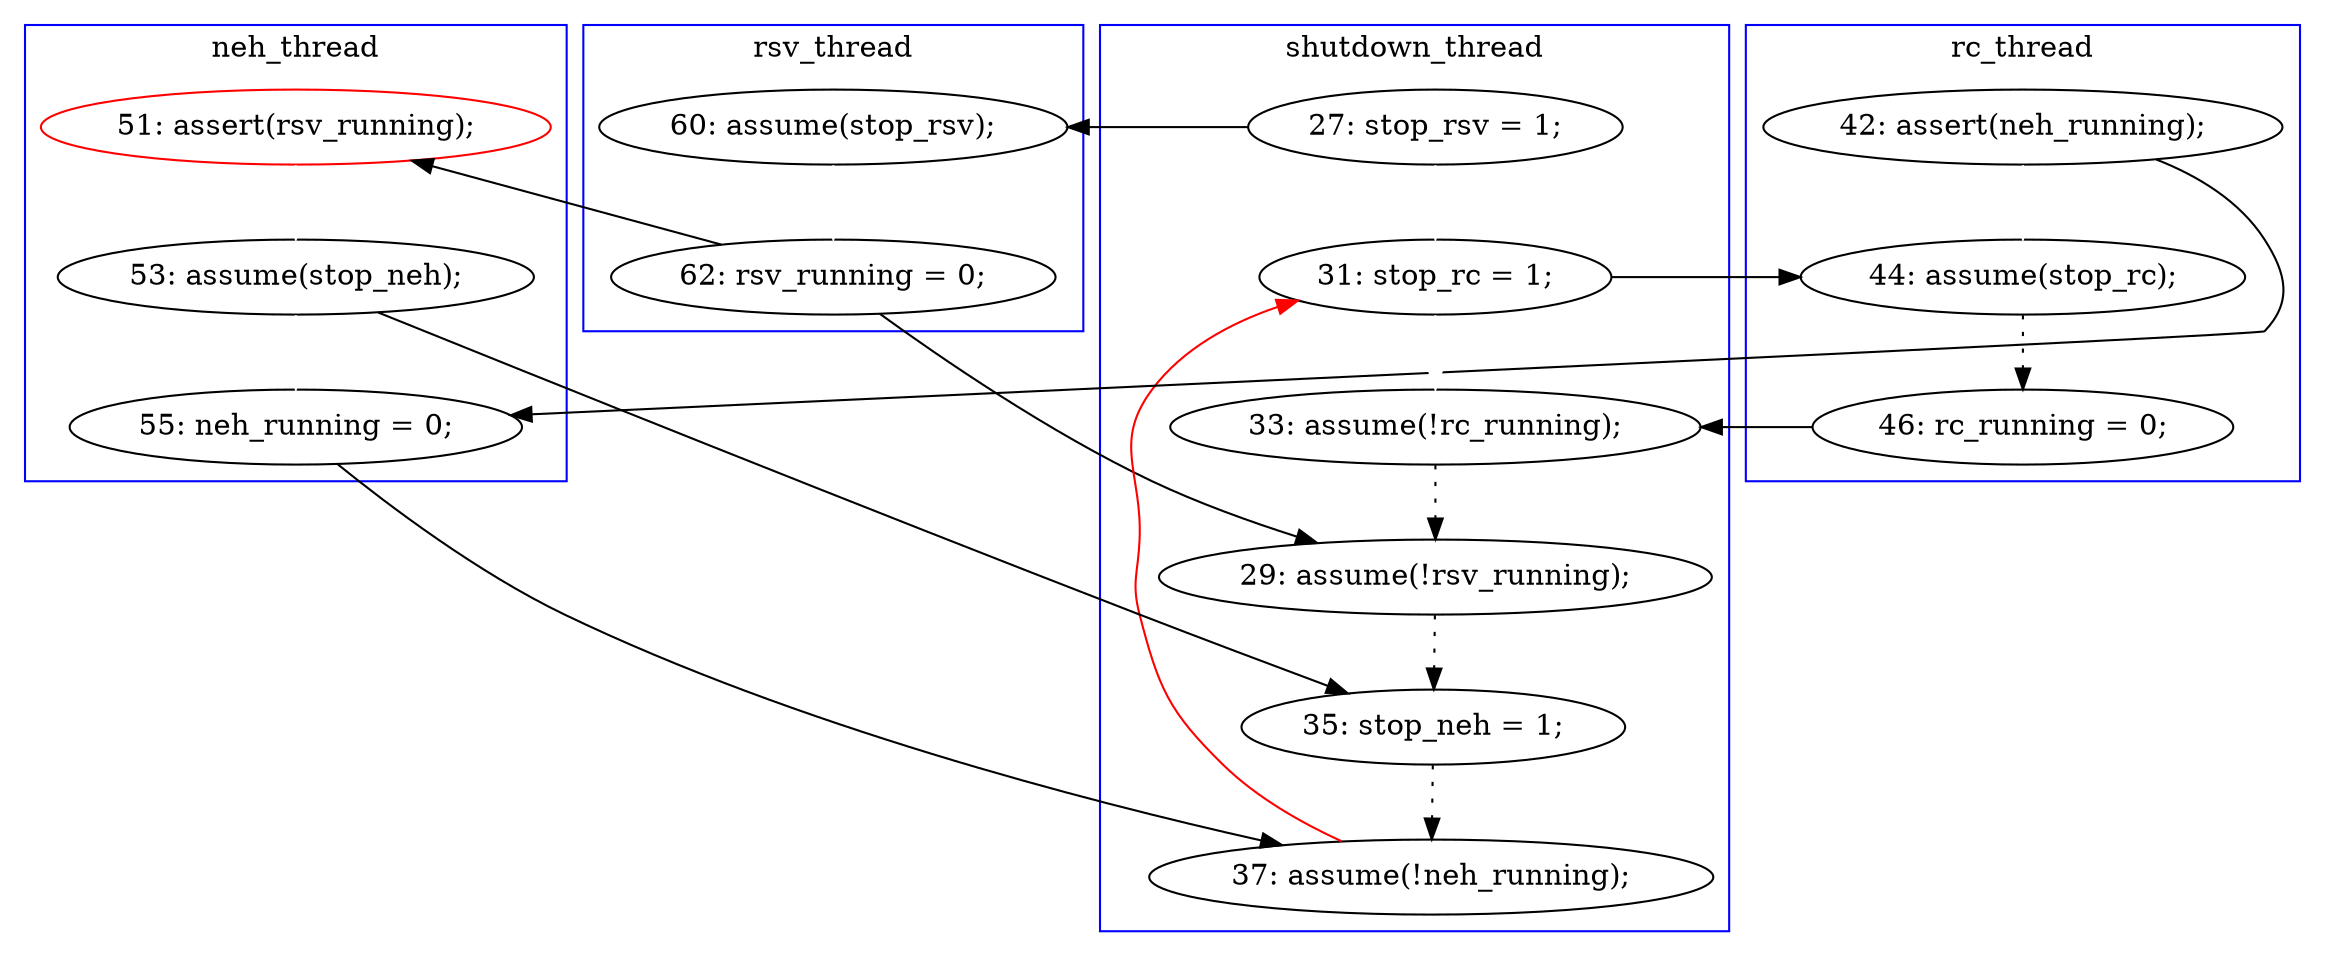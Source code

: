 digraph Counterexample {
	26 -> 31 [color = black, style = dotted]
	21 -> 29 [color = black, style = solid, constraint = false]
	21 -> 26 [color = black, style = solid, constraint = false]
	32 -> 33 [color = black, style = solid, constraint = false]
	16 -> 17 [color = white, style = solid]
	25 -> 26 [color = black, style = dotted]
	17 -> 24 [color = black, style = dotted]
	29 -> 30 [color = white, style = solid]
	14 -> 25 [color = white, style = solid]
	30 -> 32 [color = white, style = solid]
	31 -> 33 [color = black, style = dotted]
	13 -> 20 [color = black, style = solid, constraint = false]
	24 -> 25 [color = black, style = solid, constraint = false]
	33 -> 14 [color = red, style = solid, constraint = false]
	30 -> 31 [color = black, style = solid, constraint = false]
	13 -> 14 [color = white, style = solid]
	16 -> 32 [color = black, style = solid, constraint = false]
	14 -> 17 [color = black, style = solid, constraint = false]
	20 -> 21 [color = white, style = solid]
	subgraph cluster4 {
		label = rsv_thread
		color = blue
		21  [label = "62: rsv_running = 0;"]
		20  [label = "60: assume(stop_rsv);"]
	}
	subgraph cluster2 {
		label = rc_thread
		color = blue
		16  [label = "42: assert(neh_running);"]
		24  [label = "46: rc_running = 0;"]
		17  [label = "44: assume(stop_rc);"]
	}
	subgraph cluster3 {
		label = neh_thread
		color = blue
		32  [label = "55: neh_running = 0;"]
		30  [label = "53: assume(stop_neh);"]
		29  [label = "51: assert(rsv_running);", color = red]
	}
	subgraph cluster1 {
		label = shutdown_thread
		color = blue
		31  [label = "35: stop_neh = 1;"]
		13  [label = "27: stop_rsv = 1;"]
		14  [label = "31: stop_rc = 1;"]
		26  [label = "29: assume(!rsv_running);"]
		33  [label = "37: assume(!neh_running);"]
		25  [label = "33: assume(!rc_running);"]
	}
}